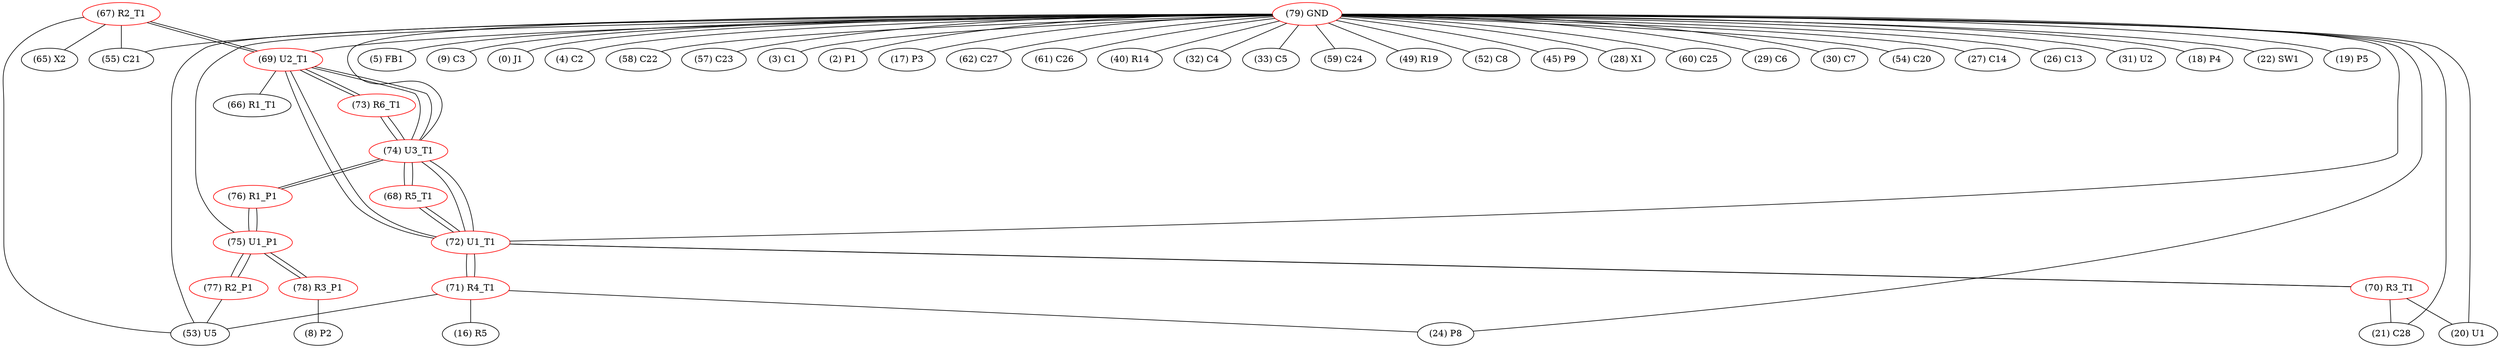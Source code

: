 graph {
	67 [label="(67) R2_T1" color=red]
	55 [label="(55) C21"]
	53 [label="(53) U5"]
	65 [label="(65) X2"]
	69 [label="(69) U2_T1"]
	68 [label="(68) R5_T1" color=red]
	74 [label="(74) U3_T1"]
	72 [label="(72) U1_T1"]
	69 [label="(69) U2_T1" color=red]
	74 [label="(74) U3_T1"]
	72 [label="(72) U1_T1"]
	67 [label="(67) R2_T1"]
	66 [label="(66) R1_T1"]
	73 [label="(73) R6_T1"]
	70 [label="(70) R3_T1" color=red]
	20 [label="(20) U1"]
	21 [label="(21) C28"]
	72 [label="(72) U1_T1"]
	71 [label="(71) R4_T1" color=red]
	16 [label="(16) R5"]
	24 [label="(24) P8"]
	53 [label="(53) U5"]
	72 [label="(72) U1_T1"]
	72 [label="(72) U1_T1" color=red]
	71 [label="(71) R4_T1"]
	69 [label="(69) U2_T1"]
	74 [label="(74) U3_T1"]
	68 [label="(68) R5_T1"]
	70 [label="(70) R3_T1"]
	73 [label="(73) R6_T1" color=red]
	74 [label="(74) U3_T1"]
	69 [label="(69) U2_T1"]
	74 [label="(74) U3_T1" color=red]
	73 [label="(73) R6_T1"]
	68 [label="(68) R5_T1"]
	69 [label="(69) U2_T1"]
	72 [label="(72) U1_T1"]
	76 [label="(76) R1_P1"]
	75 [label="(75) U1_P1" color=red]
	78 [label="(78) R3_P1"]
	77 [label="(77) R2_P1"]
	76 [label="(76) R1_P1"]
	76 [label="(76) R1_P1" color=red]
	74 [label="(74) U3_T1"]
	75 [label="(75) U1_P1"]
	77 [label="(77) R2_P1" color=red]
	53 [label="(53) U5"]
	75 [label="(75) U1_P1"]
	78 [label="(78) R3_P1" color=red]
	8 [label="(8) P2"]
	75 [label="(75) U1_P1"]
	79 [label="(79) GND" color=red]
	5 [label="(5) FB1"]
	9 [label="(9) C3"]
	0 [label="(0) J1"]
	4 [label="(4) C2"]
	58 [label="(58) C22"]
	57 [label="(57) C23"]
	3 [label="(3) C1"]
	2 [label="(2) P1"]
	17 [label="(17) P3"]
	62 [label="(62) C27"]
	61 [label="(61) C26"]
	40 [label="(40) R14"]
	32 [label="(32) C4"]
	33 [label="(33) C5"]
	53 [label="(53) U5"]
	59 [label="(59) C24"]
	49 [label="(49) R19"]
	52 [label="(52) C8"]
	45 [label="(45) P9"]
	55 [label="(55) C21"]
	28 [label="(28) X1"]
	60 [label="(60) C25"]
	29 [label="(29) C6"]
	30 [label="(30) C7"]
	54 [label="(54) C20"]
	27 [label="(27) C14"]
	26 [label="(26) C13"]
	31 [label="(31) U2"]
	20 [label="(20) U1"]
	24 [label="(24) P8"]
	21 [label="(21) C28"]
	18 [label="(18) P4"]
	22 [label="(22) SW1"]
	19 [label="(19) P5"]
	74 [label="(74) U3_T1"]
	72 [label="(72) U1_T1"]
	69 [label="(69) U2_T1"]
	75 [label="(75) U1_P1"]
	67 -- 55
	67 -- 53
	67 -- 65
	67 -- 69
	68 -- 74
	68 -- 72
	69 -- 74
	69 -- 72
	69 -- 67
	69 -- 66
	69 -- 73
	70 -- 20
	70 -- 21
	70 -- 72
	71 -- 16
	71 -- 24
	71 -- 53
	71 -- 72
	72 -- 71
	72 -- 69
	72 -- 74
	72 -- 68
	72 -- 70
	73 -- 74
	73 -- 69
	74 -- 73
	74 -- 68
	74 -- 69
	74 -- 72
	74 -- 76
	75 -- 78
	75 -- 77
	75 -- 76
	76 -- 74
	76 -- 75
	77 -- 53
	77 -- 75
	78 -- 8
	78 -- 75
	79 -- 5
	79 -- 9
	79 -- 0
	79 -- 4
	79 -- 58
	79 -- 57
	79 -- 3
	79 -- 2
	79 -- 17
	79 -- 62
	79 -- 61
	79 -- 40
	79 -- 32
	79 -- 33
	79 -- 53
	79 -- 59
	79 -- 49
	79 -- 52
	79 -- 45
	79 -- 55
	79 -- 28
	79 -- 60
	79 -- 29
	79 -- 30
	79 -- 54
	79 -- 27
	79 -- 26
	79 -- 31
	79 -- 20
	79 -- 24
	79 -- 21
	79 -- 18
	79 -- 22
	79 -- 19
	79 -- 74
	79 -- 72
	79 -- 69
	79 -- 75
}